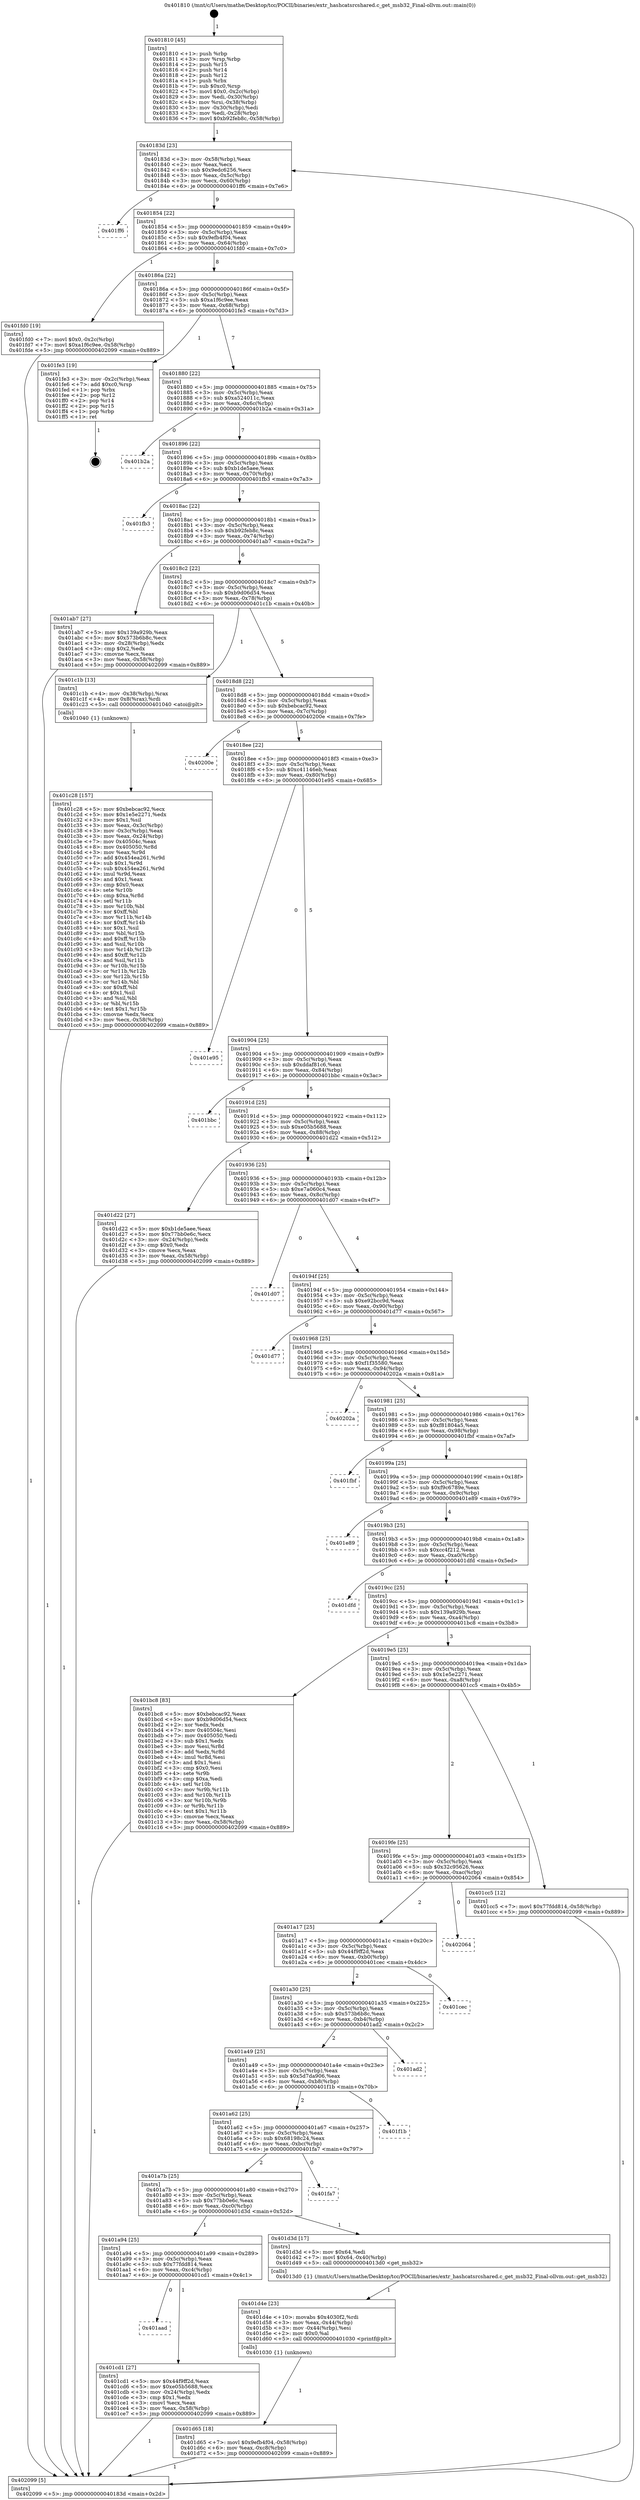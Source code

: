 digraph "0x401810" {
  label = "0x401810 (/mnt/c/Users/mathe/Desktop/tcc/POCII/binaries/extr_hashcatsrcshared.c_get_msb32_Final-ollvm.out::main(0))"
  labelloc = "t"
  node[shape=record]

  Entry [label="",width=0.3,height=0.3,shape=circle,fillcolor=black,style=filled]
  "0x40183d" [label="{
     0x40183d [23]\l
     | [instrs]\l
     &nbsp;&nbsp;0x40183d \<+3\>: mov -0x58(%rbp),%eax\l
     &nbsp;&nbsp;0x401840 \<+2\>: mov %eax,%ecx\l
     &nbsp;&nbsp;0x401842 \<+6\>: sub $0x9edc6256,%ecx\l
     &nbsp;&nbsp;0x401848 \<+3\>: mov %eax,-0x5c(%rbp)\l
     &nbsp;&nbsp;0x40184b \<+3\>: mov %ecx,-0x60(%rbp)\l
     &nbsp;&nbsp;0x40184e \<+6\>: je 0000000000401ff6 \<main+0x7e6\>\l
  }"]
  "0x401ff6" [label="{
     0x401ff6\l
  }", style=dashed]
  "0x401854" [label="{
     0x401854 [22]\l
     | [instrs]\l
     &nbsp;&nbsp;0x401854 \<+5\>: jmp 0000000000401859 \<main+0x49\>\l
     &nbsp;&nbsp;0x401859 \<+3\>: mov -0x5c(%rbp),%eax\l
     &nbsp;&nbsp;0x40185c \<+5\>: sub $0x9efb4f04,%eax\l
     &nbsp;&nbsp;0x401861 \<+3\>: mov %eax,-0x64(%rbp)\l
     &nbsp;&nbsp;0x401864 \<+6\>: je 0000000000401fd0 \<main+0x7c0\>\l
  }"]
  Exit [label="",width=0.3,height=0.3,shape=circle,fillcolor=black,style=filled,peripheries=2]
  "0x401fd0" [label="{
     0x401fd0 [19]\l
     | [instrs]\l
     &nbsp;&nbsp;0x401fd0 \<+7\>: movl $0x0,-0x2c(%rbp)\l
     &nbsp;&nbsp;0x401fd7 \<+7\>: movl $0xa1f6c9ee,-0x58(%rbp)\l
     &nbsp;&nbsp;0x401fde \<+5\>: jmp 0000000000402099 \<main+0x889\>\l
  }"]
  "0x40186a" [label="{
     0x40186a [22]\l
     | [instrs]\l
     &nbsp;&nbsp;0x40186a \<+5\>: jmp 000000000040186f \<main+0x5f\>\l
     &nbsp;&nbsp;0x40186f \<+3\>: mov -0x5c(%rbp),%eax\l
     &nbsp;&nbsp;0x401872 \<+5\>: sub $0xa1f6c9ee,%eax\l
     &nbsp;&nbsp;0x401877 \<+3\>: mov %eax,-0x68(%rbp)\l
     &nbsp;&nbsp;0x40187a \<+6\>: je 0000000000401fe3 \<main+0x7d3\>\l
  }"]
  "0x401d65" [label="{
     0x401d65 [18]\l
     | [instrs]\l
     &nbsp;&nbsp;0x401d65 \<+7\>: movl $0x9efb4f04,-0x58(%rbp)\l
     &nbsp;&nbsp;0x401d6c \<+6\>: mov %eax,-0xc8(%rbp)\l
     &nbsp;&nbsp;0x401d72 \<+5\>: jmp 0000000000402099 \<main+0x889\>\l
  }"]
  "0x401fe3" [label="{
     0x401fe3 [19]\l
     | [instrs]\l
     &nbsp;&nbsp;0x401fe3 \<+3\>: mov -0x2c(%rbp),%eax\l
     &nbsp;&nbsp;0x401fe6 \<+7\>: add $0xc0,%rsp\l
     &nbsp;&nbsp;0x401fed \<+1\>: pop %rbx\l
     &nbsp;&nbsp;0x401fee \<+2\>: pop %r12\l
     &nbsp;&nbsp;0x401ff0 \<+2\>: pop %r14\l
     &nbsp;&nbsp;0x401ff2 \<+2\>: pop %r15\l
     &nbsp;&nbsp;0x401ff4 \<+1\>: pop %rbp\l
     &nbsp;&nbsp;0x401ff5 \<+1\>: ret\l
  }"]
  "0x401880" [label="{
     0x401880 [22]\l
     | [instrs]\l
     &nbsp;&nbsp;0x401880 \<+5\>: jmp 0000000000401885 \<main+0x75\>\l
     &nbsp;&nbsp;0x401885 \<+3\>: mov -0x5c(%rbp),%eax\l
     &nbsp;&nbsp;0x401888 \<+5\>: sub $0xa524011c,%eax\l
     &nbsp;&nbsp;0x40188d \<+3\>: mov %eax,-0x6c(%rbp)\l
     &nbsp;&nbsp;0x401890 \<+6\>: je 0000000000401b2a \<main+0x31a\>\l
  }"]
  "0x401d4e" [label="{
     0x401d4e [23]\l
     | [instrs]\l
     &nbsp;&nbsp;0x401d4e \<+10\>: movabs $0x4030f2,%rdi\l
     &nbsp;&nbsp;0x401d58 \<+3\>: mov %eax,-0x44(%rbp)\l
     &nbsp;&nbsp;0x401d5b \<+3\>: mov -0x44(%rbp),%esi\l
     &nbsp;&nbsp;0x401d5e \<+2\>: mov $0x0,%al\l
     &nbsp;&nbsp;0x401d60 \<+5\>: call 0000000000401030 \<printf@plt\>\l
     | [calls]\l
     &nbsp;&nbsp;0x401030 \{1\} (unknown)\l
  }"]
  "0x401b2a" [label="{
     0x401b2a\l
  }", style=dashed]
  "0x401896" [label="{
     0x401896 [22]\l
     | [instrs]\l
     &nbsp;&nbsp;0x401896 \<+5\>: jmp 000000000040189b \<main+0x8b\>\l
     &nbsp;&nbsp;0x40189b \<+3\>: mov -0x5c(%rbp),%eax\l
     &nbsp;&nbsp;0x40189e \<+5\>: sub $0xb1de5aee,%eax\l
     &nbsp;&nbsp;0x4018a3 \<+3\>: mov %eax,-0x70(%rbp)\l
     &nbsp;&nbsp;0x4018a6 \<+6\>: je 0000000000401fb3 \<main+0x7a3\>\l
  }"]
  "0x401aad" [label="{
     0x401aad\l
  }", style=dashed]
  "0x401fb3" [label="{
     0x401fb3\l
  }", style=dashed]
  "0x4018ac" [label="{
     0x4018ac [22]\l
     | [instrs]\l
     &nbsp;&nbsp;0x4018ac \<+5\>: jmp 00000000004018b1 \<main+0xa1\>\l
     &nbsp;&nbsp;0x4018b1 \<+3\>: mov -0x5c(%rbp),%eax\l
     &nbsp;&nbsp;0x4018b4 \<+5\>: sub $0xb92feb8c,%eax\l
     &nbsp;&nbsp;0x4018b9 \<+3\>: mov %eax,-0x74(%rbp)\l
     &nbsp;&nbsp;0x4018bc \<+6\>: je 0000000000401ab7 \<main+0x2a7\>\l
  }"]
  "0x401cd1" [label="{
     0x401cd1 [27]\l
     | [instrs]\l
     &nbsp;&nbsp;0x401cd1 \<+5\>: mov $0x44f9ff2d,%eax\l
     &nbsp;&nbsp;0x401cd6 \<+5\>: mov $0xe05b5688,%ecx\l
     &nbsp;&nbsp;0x401cdb \<+3\>: mov -0x24(%rbp),%edx\l
     &nbsp;&nbsp;0x401cde \<+3\>: cmp $0x1,%edx\l
     &nbsp;&nbsp;0x401ce1 \<+3\>: cmovl %ecx,%eax\l
     &nbsp;&nbsp;0x401ce4 \<+3\>: mov %eax,-0x58(%rbp)\l
     &nbsp;&nbsp;0x401ce7 \<+5\>: jmp 0000000000402099 \<main+0x889\>\l
  }"]
  "0x401ab7" [label="{
     0x401ab7 [27]\l
     | [instrs]\l
     &nbsp;&nbsp;0x401ab7 \<+5\>: mov $0x139a929b,%eax\l
     &nbsp;&nbsp;0x401abc \<+5\>: mov $0x573b6b8c,%ecx\l
     &nbsp;&nbsp;0x401ac1 \<+3\>: mov -0x28(%rbp),%edx\l
     &nbsp;&nbsp;0x401ac4 \<+3\>: cmp $0x2,%edx\l
     &nbsp;&nbsp;0x401ac7 \<+3\>: cmovne %ecx,%eax\l
     &nbsp;&nbsp;0x401aca \<+3\>: mov %eax,-0x58(%rbp)\l
     &nbsp;&nbsp;0x401acd \<+5\>: jmp 0000000000402099 \<main+0x889\>\l
  }"]
  "0x4018c2" [label="{
     0x4018c2 [22]\l
     | [instrs]\l
     &nbsp;&nbsp;0x4018c2 \<+5\>: jmp 00000000004018c7 \<main+0xb7\>\l
     &nbsp;&nbsp;0x4018c7 \<+3\>: mov -0x5c(%rbp),%eax\l
     &nbsp;&nbsp;0x4018ca \<+5\>: sub $0xb9d06d54,%eax\l
     &nbsp;&nbsp;0x4018cf \<+3\>: mov %eax,-0x78(%rbp)\l
     &nbsp;&nbsp;0x4018d2 \<+6\>: je 0000000000401c1b \<main+0x40b\>\l
  }"]
  "0x402099" [label="{
     0x402099 [5]\l
     | [instrs]\l
     &nbsp;&nbsp;0x402099 \<+5\>: jmp 000000000040183d \<main+0x2d\>\l
  }"]
  "0x401810" [label="{
     0x401810 [45]\l
     | [instrs]\l
     &nbsp;&nbsp;0x401810 \<+1\>: push %rbp\l
     &nbsp;&nbsp;0x401811 \<+3\>: mov %rsp,%rbp\l
     &nbsp;&nbsp;0x401814 \<+2\>: push %r15\l
     &nbsp;&nbsp;0x401816 \<+2\>: push %r14\l
     &nbsp;&nbsp;0x401818 \<+2\>: push %r12\l
     &nbsp;&nbsp;0x40181a \<+1\>: push %rbx\l
     &nbsp;&nbsp;0x40181b \<+7\>: sub $0xc0,%rsp\l
     &nbsp;&nbsp;0x401822 \<+7\>: movl $0x0,-0x2c(%rbp)\l
     &nbsp;&nbsp;0x401829 \<+3\>: mov %edi,-0x30(%rbp)\l
     &nbsp;&nbsp;0x40182c \<+4\>: mov %rsi,-0x38(%rbp)\l
     &nbsp;&nbsp;0x401830 \<+3\>: mov -0x30(%rbp),%edi\l
     &nbsp;&nbsp;0x401833 \<+3\>: mov %edi,-0x28(%rbp)\l
     &nbsp;&nbsp;0x401836 \<+7\>: movl $0xb92feb8c,-0x58(%rbp)\l
  }"]
  "0x401a94" [label="{
     0x401a94 [25]\l
     | [instrs]\l
     &nbsp;&nbsp;0x401a94 \<+5\>: jmp 0000000000401a99 \<main+0x289\>\l
     &nbsp;&nbsp;0x401a99 \<+3\>: mov -0x5c(%rbp),%eax\l
     &nbsp;&nbsp;0x401a9c \<+5\>: sub $0x77fdd814,%eax\l
     &nbsp;&nbsp;0x401aa1 \<+6\>: mov %eax,-0xc4(%rbp)\l
     &nbsp;&nbsp;0x401aa7 \<+6\>: je 0000000000401cd1 \<main+0x4c1\>\l
  }"]
  "0x401c1b" [label="{
     0x401c1b [13]\l
     | [instrs]\l
     &nbsp;&nbsp;0x401c1b \<+4\>: mov -0x38(%rbp),%rax\l
     &nbsp;&nbsp;0x401c1f \<+4\>: mov 0x8(%rax),%rdi\l
     &nbsp;&nbsp;0x401c23 \<+5\>: call 0000000000401040 \<atoi@plt\>\l
     | [calls]\l
     &nbsp;&nbsp;0x401040 \{1\} (unknown)\l
  }"]
  "0x4018d8" [label="{
     0x4018d8 [22]\l
     | [instrs]\l
     &nbsp;&nbsp;0x4018d8 \<+5\>: jmp 00000000004018dd \<main+0xcd\>\l
     &nbsp;&nbsp;0x4018dd \<+3\>: mov -0x5c(%rbp),%eax\l
     &nbsp;&nbsp;0x4018e0 \<+5\>: sub $0xbebcac92,%eax\l
     &nbsp;&nbsp;0x4018e5 \<+3\>: mov %eax,-0x7c(%rbp)\l
     &nbsp;&nbsp;0x4018e8 \<+6\>: je 000000000040200e \<main+0x7fe\>\l
  }"]
  "0x401d3d" [label="{
     0x401d3d [17]\l
     | [instrs]\l
     &nbsp;&nbsp;0x401d3d \<+5\>: mov $0x64,%edi\l
     &nbsp;&nbsp;0x401d42 \<+7\>: movl $0x64,-0x40(%rbp)\l
     &nbsp;&nbsp;0x401d49 \<+5\>: call 00000000004013d0 \<get_msb32\>\l
     | [calls]\l
     &nbsp;&nbsp;0x4013d0 \{1\} (/mnt/c/Users/mathe/Desktop/tcc/POCII/binaries/extr_hashcatsrcshared.c_get_msb32_Final-ollvm.out::get_msb32)\l
  }"]
  "0x40200e" [label="{
     0x40200e\l
  }", style=dashed]
  "0x4018ee" [label="{
     0x4018ee [22]\l
     | [instrs]\l
     &nbsp;&nbsp;0x4018ee \<+5\>: jmp 00000000004018f3 \<main+0xe3\>\l
     &nbsp;&nbsp;0x4018f3 \<+3\>: mov -0x5c(%rbp),%eax\l
     &nbsp;&nbsp;0x4018f6 \<+5\>: sub $0xc41146eb,%eax\l
     &nbsp;&nbsp;0x4018fb \<+3\>: mov %eax,-0x80(%rbp)\l
     &nbsp;&nbsp;0x4018fe \<+6\>: je 0000000000401e95 \<main+0x685\>\l
  }"]
  "0x401a7b" [label="{
     0x401a7b [25]\l
     | [instrs]\l
     &nbsp;&nbsp;0x401a7b \<+5\>: jmp 0000000000401a80 \<main+0x270\>\l
     &nbsp;&nbsp;0x401a80 \<+3\>: mov -0x5c(%rbp),%eax\l
     &nbsp;&nbsp;0x401a83 \<+5\>: sub $0x77bb0e6c,%eax\l
     &nbsp;&nbsp;0x401a88 \<+6\>: mov %eax,-0xc0(%rbp)\l
     &nbsp;&nbsp;0x401a8e \<+6\>: je 0000000000401d3d \<main+0x52d\>\l
  }"]
  "0x401e95" [label="{
     0x401e95\l
  }", style=dashed]
  "0x401904" [label="{
     0x401904 [25]\l
     | [instrs]\l
     &nbsp;&nbsp;0x401904 \<+5\>: jmp 0000000000401909 \<main+0xf9\>\l
     &nbsp;&nbsp;0x401909 \<+3\>: mov -0x5c(%rbp),%eax\l
     &nbsp;&nbsp;0x40190c \<+5\>: sub $0xddaf81c6,%eax\l
     &nbsp;&nbsp;0x401911 \<+6\>: mov %eax,-0x84(%rbp)\l
     &nbsp;&nbsp;0x401917 \<+6\>: je 0000000000401bbc \<main+0x3ac\>\l
  }"]
  "0x401fa7" [label="{
     0x401fa7\l
  }", style=dashed]
  "0x401bbc" [label="{
     0x401bbc\l
  }", style=dashed]
  "0x40191d" [label="{
     0x40191d [25]\l
     | [instrs]\l
     &nbsp;&nbsp;0x40191d \<+5\>: jmp 0000000000401922 \<main+0x112\>\l
     &nbsp;&nbsp;0x401922 \<+3\>: mov -0x5c(%rbp),%eax\l
     &nbsp;&nbsp;0x401925 \<+5\>: sub $0xe05b5688,%eax\l
     &nbsp;&nbsp;0x40192a \<+6\>: mov %eax,-0x88(%rbp)\l
     &nbsp;&nbsp;0x401930 \<+6\>: je 0000000000401d22 \<main+0x512\>\l
  }"]
  "0x401a62" [label="{
     0x401a62 [25]\l
     | [instrs]\l
     &nbsp;&nbsp;0x401a62 \<+5\>: jmp 0000000000401a67 \<main+0x257\>\l
     &nbsp;&nbsp;0x401a67 \<+3\>: mov -0x5c(%rbp),%eax\l
     &nbsp;&nbsp;0x401a6a \<+5\>: sub $0x68198c24,%eax\l
     &nbsp;&nbsp;0x401a6f \<+6\>: mov %eax,-0xbc(%rbp)\l
     &nbsp;&nbsp;0x401a75 \<+6\>: je 0000000000401fa7 \<main+0x797\>\l
  }"]
  "0x401d22" [label="{
     0x401d22 [27]\l
     | [instrs]\l
     &nbsp;&nbsp;0x401d22 \<+5\>: mov $0xb1de5aee,%eax\l
     &nbsp;&nbsp;0x401d27 \<+5\>: mov $0x77bb0e6c,%ecx\l
     &nbsp;&nbsp;0x401d2c \<+3\>: mov -0x24(%rbp),%edx\l
     &nbsp;&nbsp;0x401d2f \<+3\>: cmp $0x0,%edx\l
     &nbsp;&nbsp;0x401d32 \<+3\>: cmove %ecx,%eax\l
     &nbsp;&nbsp;0x401d35 \<+3\>: mov %eax,-0x58(%rbp)\l
     &nbsp;&nbsp;0x401d38 \<+5\>: jmp 0000000000402099 \<main+0x889\>\l
  }"]
  "0x401936" [label="{
     0x401936 [25]\l
     | [instrs]\l
     &nbsp;&nbsp;0x401936 \<+5\>: jmp 000000000040193b \<main+0x12b\>\l
     &nbsp;&nbsp;0x40193b \<+3\>: mov -0x5c(%rbp),%eax\l
     &nbsp;&nbsp;0x40193e \<+5\>: sub $0xe7a060c4,%eax\l
     &nbsp;&nbsp;0x401943 \<+6\>: mov %eax,-0x8c(%rbp)\l
     &nbsp;&nbsp;0x401949 \<+6\>: je 0000000000401d07 \<main+0x4f7\>\l
  }"]
  "0x401f1b" [label="{
     0x401f1b\l
  }", style=dashed]
  "0x401d07" [label="{
     0x401d07\l
  }", style=dashed]
  "0x40194f" [label="{
     0x40194f [25]\l
     | [instrs]\l
     &nbsp;&nbsp;0x40194f \<+5\>: jmp 0000000000401954 \<main+0x144\>\l
     &nbsp;&nbsp;0x401954 \<+3\>: mov -0x5c(%rbp),%eax\l
     &nbsp;&nbsp;0x401957 \<+5\>: sub $0xe92bcc9d,%eax\l
     &nbsp;&nbsp;0x40195c \<+6\>: mov %eax,-0x90(%rbp)\l
     &nbsp;&nbsp;0x401962 \<+6\>: je 0000000000401d77 \<main+0x567\>\l
  }"]
  "0x401a49" [label="{
     0x401a49 [25]\l
     | [instrs]\l
     &nbsp;&nbsp;0x401a49 \<+5\>: jmp 0000000000401a4e \<main+0x23e\>\l
     &nbsp;&nbsp;0x401a4e \<+3\>: mov -0x5c(%rbp),%eax\l
     &nbsp;&nbsp;0x401a51 \<+5\>: sub $0x5d7da906,%eax\l
     &nbsp;&nbsp;0x401a56 \<+6\>: mov %eax,-0xb8(%rbp)\l
     &nbsp;&nbsp;0x401a5c \<+6\>: je 0000000000401f1b \<main+0x70b\>\l
  }"]
  "0x401d77" [label="{
     0x401d77\l
  }", style=dashed]
  "0x401968" [label="{
     0x401968 [25]\l
     | [instrs]\l
     &nbsp;&nbsp;0x401968 \<+5\>: jmp 000000000040196d \<main+0x15d\>\l
     &nbsp;&nbsp;0x40196d \<+3\>: mov -0x5c(%rbp),%eax\l
     &nbsp;&nbsp;0x401970 \<+5\>: sub $0xf1f35580,%eax\l
     &nbsp;&nbsp;0x401975 \<+6\>: mov %eax,-0x94(%rbp)\l
     &nbsp;&nbsp;0x40197b \<+6\>: je 000000000040202a \<main+0x81a\>\l
  }"]
  "0x401ad2" [label="{
     0x401ad2\l
  }", style=dashed]
  "0x40202a" [label="{
     0x40202a\l
  }", style=dashed]
  "0x401981" [label="{
     0x401981 [25]\l
     | [instrs]\l
     &nbsp;&nbsp;0x401981 \<+5\>: jmp 0000000000401986 \<main+0x176\>\l
     &nbsp;&nbsp;0x401986 \<+3\>: mov -0x5c(%rbp),%eax\l
     &nbsp;&nbsp;0x401989 \<+5\>: sub $0xf81804a5,%eax\l
     &nbsp;&nbsp;0x40198e \<+6\>: mov %eax,-0x98(%rbp)\l
     &nbsp;&nbsp;0x401994 \<+6\>: je 0000000000401fbf \<main+0x7af\>\l
  }"]
  "0x401a30" [label="{
     0x401a30 [25]\l
     | [instrs]\l
     &nbsp;&nbsp;0x401a30 \<+5\>: jmp 0000000000401a35 \<main+0x225\>\l
     &nbsp;&nbsp;0x401a35 \<+3\>: mov -0x5c(%rbp),%eax\l
     &nbsp;&nbsp;0x401a38 \<+5\>: sub $0x573b6b8c,%eax\l
     &nbsp;&nbsp;0x401a3d \<+6\>: mov %eax,-0xb4(%rbp)\l
     &nbsp;&nbsp;0x401a43 \<+6\>: je 0000000000401ad2 \<main+0x2c2\>\l
  }"]
  "0x401fbf" [label="{
     0x401fbf\l
  }", style=dashed]
  "0x40199a" [label="{
     0x40199a [25]\l
     | [instrs]\l
     &nbsp;&nbsp;0x40199a \<+5\>: jmp 000000000040199f \<main+0x18f\>\l
     &nbsp;&nbsp;0x40199f \<+3\>: mov -0x5c(%rbp),%eax\l
     &nbsp;&nbsp;0x4019a2 \<+5\>: sub $0xf9c6789e,%eax\l
     &nbsp;&nbsp;0x4019a7 \<+6\>: mov %eax,-0x9c(%rbp)\l
     &nbsp;&nbsp;0x4019ad \<+6\>: je 0000000000401e89 \<main+0x679\>\l
  }"]
  "0x401cec" [label="{
     0x401cec\l
  }", style=dashed]
  "0x401e89" [label="{
     0x401e89\l
  }", style=dashed]
  "0x4019b3" [label="{
     0x4019b3 [25]\l
     | [instrs]\l
     &nbsp;&nbsp;0x4019b3 \<+5\>: jmp 00000000004019b8 \<main+0x1a8\>\l
     &nbsp;&nbsp;0x4019b8 \<+3\>: mov -0x5c(%rbp),%eax\l
     &nbsp;&nbsp;0x4019bb \<+5\>: sub $0xcc4f212,%eax\l
     &nbsp;&nbsp;0x4019c0 \<+6\>: mov %eax,-0xa0(%rbp)\l
     &nbsp;&nbsp;0x4019c6 \<+6\>: je 0000000000401dfd \<main+0x5ed\>\l
  }"]
  "0x401a17" [label="{
     0x401a17 [25]\l
     | [instrs]\l
     &nbsp;&nbsp;0x401a17 \<+5\>: jmp 0000000000401a1c \<main+0x20c\>\l
     &nbsp;&nbsp;0x401a1c \<+3\>: mov -0x5c(%rbp),%eax\l
     &nbsp;&nbsp;0x401a1f \<+5\>: sub $0x44f9ff2d,%eax\l
     &nbsp;&nbsp;0x401a24 \<+6\>: mov %eax,-0xb0(%rbp)\l
     &nbsp;&nbsp;0x401a2a \<+6\>: je 0000000000401cec \<main+0x4dc\>\l
  }"]
  "0x401dfd" [label="{
     0x401dfd\l
  }", style=dashed]
  "0x4019cc" [label="{
     0x4019cc [25]\l
     | [instrs]\l
     &nbsp;&nbsp;0x4019cc \<+5\>: jmp 00000000004019d1 \<main+0x1c1\>\l
     &nbsp;&nbsp;0x4019d1 \<+3\>: mov -0x5c(%rbp),%eax\l
     &nbsp;&nbsp;0x4019d4 \<+5\>: sub $0x139a929b,%eax\l
     &nbsp;&nbsp;0x4019d9 \<+6\>: mov %eax,-0xa4(%rbp)\l
     &nbsp;&nbsp;0x4019df \<+6\>: je 0000000000401bc8 \<main+0x3b8\>\l
  }"]
  "0x402064" [label="{
     0x402064\l
  }", style=dashed]
  "0x401bc8" [label="{
     0x401bc8 [83]\l
     | [instrs]\l
     &nbsp;&nbsp;0x401bc8 \<+5\>: mov $0xbebcac92,%eax\l
     &nbsp;&nbsp;0x401bcd \<+5\>: mov $0xb9d06d54,%ecx\l
     &nbsp;&nbsp;0x401bd2 \<+2\>: xor %edx,%edx\l
     &nbsp;&nbsp;0x401bd4 \<+7\>: mov 0x40504c,%esi\l
     &nbsp;&nbsp;0x401bdb \<+7\>: mov 0x405050,%edi\l
     &nbsp;&nbsp;0x401be2 \<+3\>: sub $0x1,%edx\l
     &nbsp;&nbsp;0x401be5 \<+3\>: mov %esi,%r8d\l
     &nbsp;&nbsp;0x401be8 \<+3\>: add %edx,%r8d\l
     &nbsp;&nbsp;0x401beb \<+4\>: imul %r8d,%esi\l
     &nbsp;&nbsp;0x401bef \<+3\>: and $0x1,%esi\l
     &nbsp;&nbsp;0x401bf2 \<+3\>: cmp $0x0,%esi\l
     &nbsp;&nbsp;0x401bf5 \<+4\>: sete %r9b\l
     &nbsp;&nbsp;0x401bf9 \<+3\>: cmp $0xa,%edi\l
     &nbsp;&nbsp;0x401bfc \<+4\>: setl %r10b\l
     &nbsp;&nbsp;0x401c00 \<+3\>: mov %r9b,%r11b\l
     &nbsp;&nbsp;0x401c03 \<+3\>: and %r10b,%r11b\l
     &nbsp;&nbsp;0x401c06 \<+3\>: xor %r10b,%r9b\l
     &nbsp;&nbsp;0x401c09 \<+3\>: or %r9b,%r11b\l
     &nbsp;&nbsp;0x401c0c \<+4\>: test $0x1,%r11b\l
     &nbsp;&nbsp;0x401c10 \<+3\>: cmovne %ecx,%eax\l
     &nbsp;&nbsp;0x401c13 \<+3\>: mov %eax,-0x58(%rbp)\l
     &nbsp;&nbsp;0x401c16 \<+5\>: jmp 0000000000402099 \<main+0x889\>\l
  }"]
  "0x4019e5" [label="{
     0x4019e5 [25]\l
     | [instrs]\l
     &nbsp;&nbsp;0x4019e5 \<+5\>: jmp 00000000004019ea \<main+0x1da\>\l
     &nbsp;&nbsp;0x4019ea \<+3\>: mov -0x5c(%rbp),%eax\l
     &nbsp;&nbsp;0x4019ed \<+5\>: sub $0x1e5e2271,%eax\l
     &nbsp;&nbsp;0x4019f2 \<+6\>: mov %eax,-0xa8(%rbp)\l
     &nbsp;&nbsp;0x4019f8 \<+6\>: je 0000000000401cc5 \<main+0x4b5\>\l
  }"]
  "0x401c28" [label="{
     0x401c28 [157]\l
     | [instrs]\l
     &nbsp;&nbsp;0x401c28 \<+5\>: mov $0xbebcac92,%ecx\l
     &nbsp;&nbsp;0x401c2d \<+5\>: mov $0x1e5e2271,%edx\l
     &nbsp;&nbsp;0x401c32 \<+3\>: mov $0x1,%sil\l
     &nbsp;&nbsp;0x401c35 \<+3\>: mov %eax,-0x3c(%rbp)\l
     &nbsp;&nbsp;0x401c38 \<+3\>: mov -0x3c(%rbp),%eax\l
     &nbsp;&nbsp;0x401c3b \<+3\>: mov %eax,-0x24(%rbp)\l
     &nbsp;&nbsp;0x401c3e \<+7\>: mov 0x40504c,%eax\l
     &nbsp;&nbsp;0x401c45 \<+8\>: mov 0x405050,%r8d\l
     &nbsp;&nbsp;0x401c4d \<+3\>: mov %eax,%r9d\l
     &nbsp;&nbsp;0x401c50 \<+7\>: add $0x454ea261,%r9d\l
     &nbsp;&nbsp;0x401c57 \<+4\>: sub $0x1,%r9d\l
     &nbsp;&nbsp;0x401c5b \<+7\>: sub $0x454ea261,%r9d\l
     &nbsp;&nbsp;0x401c62 \<+4\>: imul %r9d,%eax\l
     &nbsp;&nbsp;0x401c66 \<+3\>: and $0x1,%eax\l
     &nbsp;&nbsp;0x401c69 \<+3\>: cmp $0x0,%eax\l
     &nbsp;&nbsp;0x401c6c \<+4\>: sete %r10b\l
     &nbsp;&nbsp;0x401c70 \<+4\>: cmp $0xa,%r8d\l
     &nbsp;&nbsp;0x401c74 \<+4\>: setl %r11b\l
     &nbsp;&nbsp;0x401c78 \<+3\>: mov %r10b,%bl\l
     &nbsp;&nbsp;0x401c7b \<+3\>: xor $0xff,%bl\l
     &nbsp;&nbsp;0x401c7e \<+3\>: mov %r11b,%r14b\l
     &nbsp;&nbsp;0x401c81 \<+4\>: xor $0xff,%r14b\l
     &nbsp;&nbsp;0x401c85 \<+4\>: xor $0x1,%sil\l
     &nbsp;&nbsp;0x401c89 \<+3\>: mov %bl,%r15b\l
     &nbsp;&nbsp;0x401c8c \<+4\>: and $0xff,%r15b\l
     &nbsp;&nbsp;0x401c90 \<+3\>: and %sil,%r10b\l
     &nbsp;&nbsp;0x401c93 \<+3\>: mov %r14b,%r12b\l
     &nbsp;&nbsp;0x401c96 \<+4\>: and $0xff,%r12b\l
     &nbsp;&nbsp;0x401c9a \<+3\>: and %sil,%r11b\l
     &nbsp;&nbsp;0x401c9d \<+3\>: or %r10b,%r15b\l
     &nbsp;&nbsp;0x401ca0 \<+3\>: or %r11b,%r12b\l
     &nbsp;&nbsp;0x401ca3 \<+3\>: xor %r12b,%r15b\l
     &nbsp;&nbsp;0x401ca6 \<+3\>: or %r14b,%bl\l
     &nbsp;&nbsp;0x401ca9 \<+3\>: xor $0xff,%bl\l
     &nbsp;&nbsp;0x401cac \<+4\>: or $0x1,%sil\l
     &nbsp;&nbsp;0x401cb0 \<+3\>: and %sil,%bl\l
     &nbsp;&nbsp;0x401cb3 \<+3\>: or %bl,%r15b\l
     &nbsp;&nbsp;0x401cb6 \<+4\>: test $0x1,%r15b\l
     &nbsp;&nbsp;0x401cba \<+3\>: cmovne %edx,%ecx\l
     &nbsp;&nbsp;0x401cbd \<+3\>: mov %ecx,-0x58(%rbp)\l
     &nbsp;&nbsp;0x401cc0 \<+5\>: jmp 0000000000402099 \<main+0x889\>\l
  }"]
  "0x4019fe" [label="{
     0x4019fe [25]\l
     | [instrs]\l
     &nbsp;&nbsp;0x4019fe \<+5\>: jmp 0000000000401a03 \<main+0x1f3\>\l
     &nbsp;&nbsp;0x401a03 \<+3\>: mov -0x5c(%rbp),%eax\l
     &nbsp;&nbsp;0x401a06 \<+5\>: sub $0x32c95626,%eax\l
     &nbsp;&nbsp;0x401a0b \<+6\>: mov %eax,-0xac(%rbp)\l
     &nbsp;&nbsp;0x401a11 \<+6\>: je 0000000000402064 \<main+0x854\>\l
  }"]
  "0x401cc5" [label="{
     0x401cc5 [12]\l
     | [instrs]\l
     &nbsp;&nbsp;0x401cc5 \<+7\>: movl $0x77fdd814,-0x58(%rbp)\l
     &nbsp;&nbsp;0x401ccc \<+5\>: jmp 0000000000402099 \<main+0x889\>\l
  }"]
  Entry -> "0x401810" [label=" 1"]
  "0x40183d" -> "0x401ff6" [label=" 0"]
  "0x40183d" -> "0x401854" [label=" 9"]
  "0x401fe3" -> Exit [label=" 1"]
  "0x401854" -> "0x401fd0" [label=" 1"]
  "0x401854" -> "0x40186a" [label=" 8"]
  "0x401fd0" -> "0x402099" [label=" 1"]
  "0x40186a" -> "0x401fe3" [label=" 1"]
  "0x40186a" -> "0x401880" [label=" 7"]
  "0x401d65" -> "0x402099" [label=" 1"]
  "0x401880" -> "0x401b2a" [label=" 0"]
  "0x401880" -> "0x401896" [label=" 7"]
  "0x401d4e" -> "0x401d65" [label=" 1"]
  "0x401896" -> "0x401fb3" [label=" 0"]
  "0x401896" -> "0x4018ac" [label=" 7"]
  "0x401d3d" -> "0x401d4e" [label=" 1"]
  "0x4018ac" -> "0x401ab7" [label=" 1"]
  "0x4018ac" -> "0x4018c2" [label=" 6"]
  "0x401ab7" -> "0x402099" [label=" 1"]
  "0x401810" -> "0x40183d" [label=" 1"]
  "0x402099" -> "0x40183d" [label=" 8"]
  "0x401d22" -> "0x402099" [label=" 1"]
  "0x4018c2" -> "0x401c1b" [label=" 1"]
  "0x4018c2" -> "0x4018d8" [label=" 5"]
  "0x401a94" -> "0x401aad" [label=" 0"]
  "0x4018d8" -> "0x40200e" [label=" 0"]
  "0x4018d8" -> "0x4018ee" [label=" 5"]
  "0x401a94" -> "0x401cd1" [label=" 1"]
  "0x4018ee" -> "0x401e95" [label=" 0"]
  "0x4018ee" -> "0x401904" [label=" 5"]
  "0x401a7b" -> "0x401a94" [label=" 1"]
  "0x401904" -> "0x401bbc" [label=" 0"]
  "0x401904" -> "0x40191d" [label=" 5"]
  "0x401a7b" -> "0x401d3d" [label=" 1"]
  "0x40191d" -> "0x401d22" [label=" 1"]
  "0x40191d" -> "0x401936" [label=" 4"]
  "0x401a62" -> "0x401a7b" [label=" 2"]
  "0x401936" -> "0x401d07" [label=" 0"]
  "0x401936" -> "0x40194f" [label=" 4"]
  "0x401a62" -> "0x401fa7" [label=" 0"]
  "0x40194f" -> "0x401d77" [label=" 0"]
  "0x40194f" -> "0x401968" [label=" 4"]
  "0x401a49" -> "0x401a62" [label=" 2"]
  "0x401968" -> "0x40202a" [label=" 0"]
  "0x401968" -> "0x401981" [label=" 4"]
  "0x401a49" -> "0x401f1b" [label=" 0"]
  "0x401981" -> "0x401fbf" [label=" 0"]
  "0x401981" -> "0x40199a" [label=" 4"]
  "0x401a30" -> "0x401a49" [label=" 2"]
  "0x40199a" -> "0x401e89" [label=" 0"]
  "0x40199a" -> "0x4019b3" [label=" 4"]
  "0x401a30" -> "0x401ad2" [label=" 0"]
  "0x4019b3" -> "0x401dfd" [label=" 0"]
  "0x4019b3" -> "0x4019cc" [label=" 4"]
  "0x401a17" -> "0x401a30" [label=" 2"]
  "0x4019cc" -> "0x401bc8" [label=" 1"]
  "0x4019cc" -> "0x4019e5" [label=" 3"]
  "0x401bc8" -> "0x402099" [label=" 1"]
  "0x401c1b" -> "0x401c28" [label=" 1"]
  "0x401c28" -> "0x402099" [label=" 1"]
  "0x401a17" -> "0x401cec" [label=" 0"]
  "0x4019e5" -> "0x401cc5" [label=" 1"]
  "0x4019e5" -> "0x4019fe" [label=" 2"]
  "0x401cc5" -> "0x402099" [label=" 1"]
  "0x401cd1" -> "0x402099" [label=" 1"]
  "0x4019fe" -> "0x402064" [label=" 0"]
  "0x4019fe" -> "0x401a17" [label=" 2"]
}

